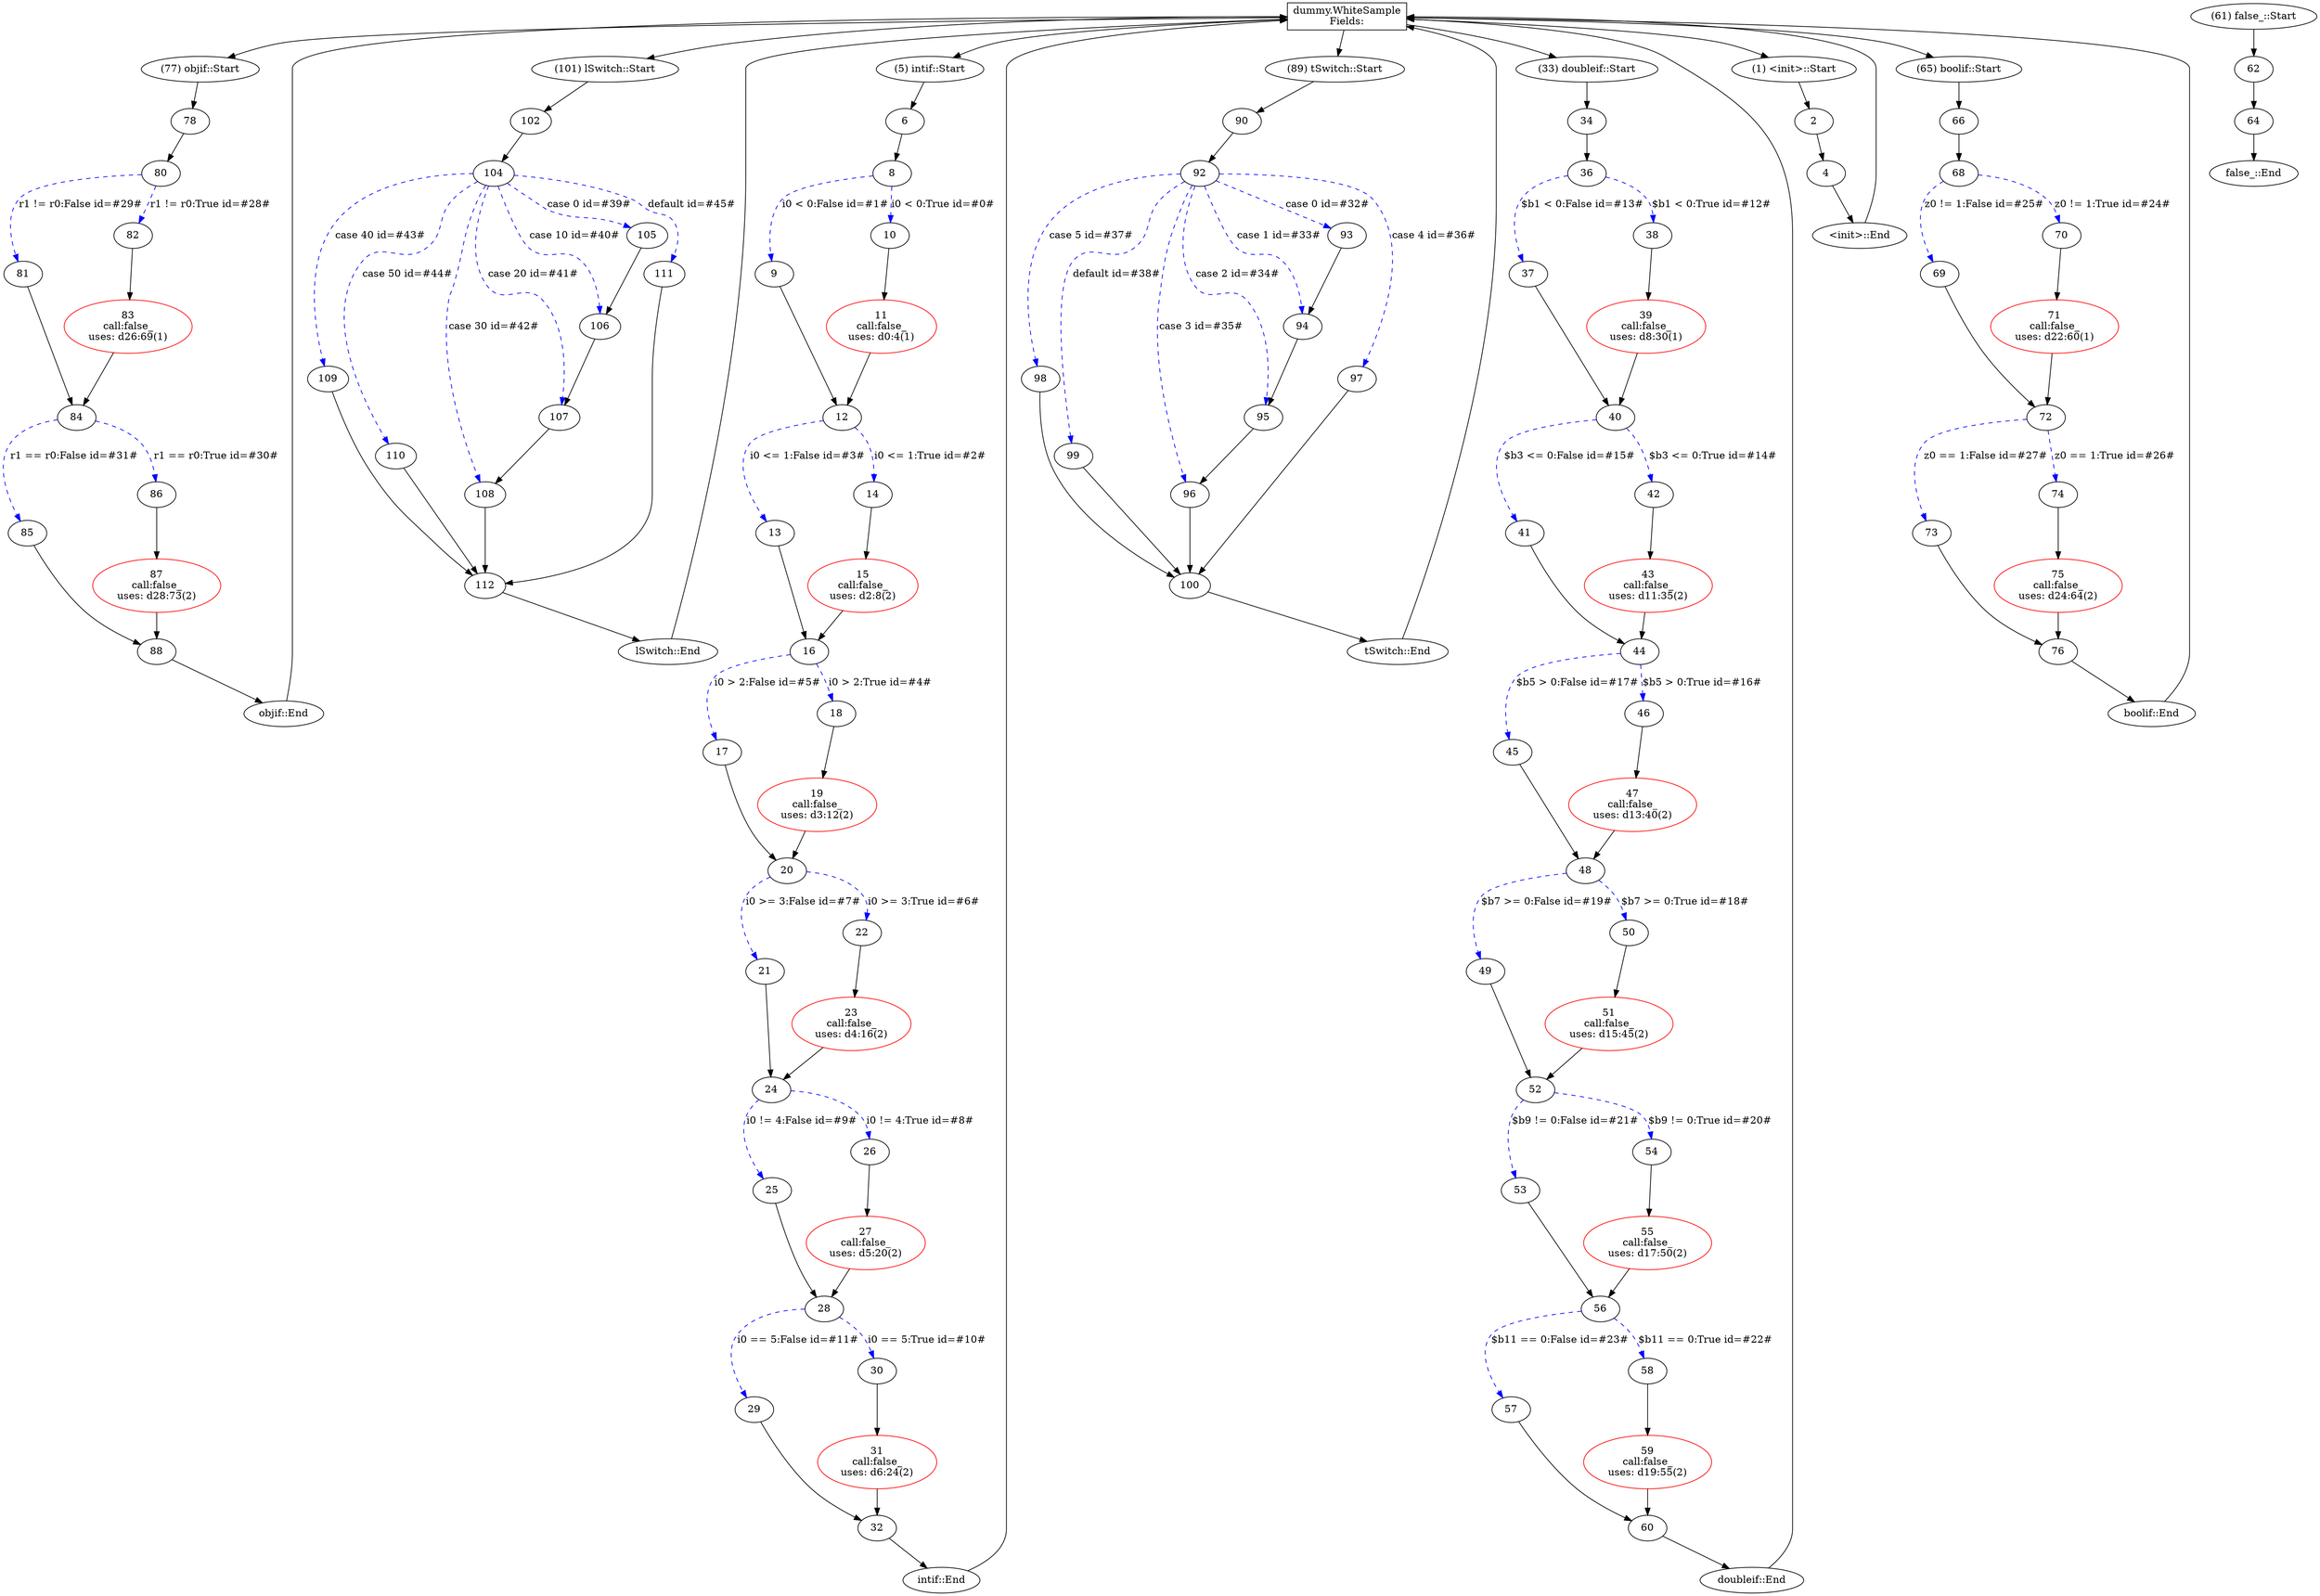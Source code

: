 digraph clazz {
  0 [shape=box,label="dummy.WhiteSample\nFields:"];
  0 -> 77;
  0 -> 101;
  0 -> 5;
  0 -> 89;
  0 -> 33;
  0 -> 1;
  0 -> 65;
  77 [label="(77) objif::Start"];
  77 -> 78;
  101 [label="(101) lSwitch::Start"];
  101 -> 102;
  5 [label="(5) intif::Start"];
  5 -> 6;
  89 [label="(89) tSwitch::Start"];
  89 -> 90;
  33 [label="(33) doubleif::Start"];
  33 -> 34;
  1 [label="(1) <init>::Start"];
  1 -> 2;
  65 [label="(65) boolif::Start"];
  65 -> 66;
  61 [label="(61) false_::Start"];
  61 -> 62;
  78 [label="78"];
  78 -> 80;
  102 [label="102"];
  102 -> 104;
  6 [label="6"];
  6 -> 8;
  90 [label="90"];
  90 -> 92;
  34 [label="34"];
  34 -> 36;
  2 [label="2"];
  2 -> 4;
  66 [label="66"];
  66 -> 68;
  62 [label="62"];
  62 -> 64;
  80 [label="80"];
  80 -> 82[style=dashed,color=blue,label="r1 != r0:True id=#28#"];
  80 -> 81[style=dashed,color=blue,label="r1 != r0:False id=#29#"];
  104 [label="104"];
  104 -> 109[style=dashed,color=blue,label="case 40 id=#43#"];
  104 -> 105[style=dashed,color=blue,label="case 0 id=#39#"];
  104 -> 110[style=dashed,color=blue,label="case 50 id=#44#"];
  104 -> 108[style=dashed,color=blue,label="case 30 id=#42#"];
  104 -> 111[style=dashed,color=blue,label="default id=#45#"];
  104 -> 107[style=dashed,color=blue,label="case 20 id=#41#"];
  104 -> 106[style=dashed,color=blue,label="case 10 id=#40#"];
  8 [label="8"];
  8 -> 9[style=dashed,color=blue,label="i0 < 0:False id=#1#"];
  8 -> 10[style=dashed,color=blue,label="i0 < 0:True id=#0#"];
  92 [label="92"];
  92 -> 95[style=dashed,color=blue,label="case 2 id=#34#"];
  92 -> 98[style=dashed,color=blue,label="case 5 id=#37#"];
  92 -> 93[style=dashed,color=blue,label="case 0 id=#32#"];
  92 -> 99[style=dashed,color=blue,label="default id=#38#"];
  92 -> 96[style=dashed,color=blue,label="case 3 id=#35#"];
  92 -> 94[style=dashed,color=blue,label="case 1 id=#33#"];
  92 -> 97[style=dashed,color=blue,label="case 4 id=#36#"];
  36 [label="36"];
  36 -> 37[style=dashed,color=blue,label="$b1 < 0:False id=#13#"];
  36 -> 38[style=dashed,color=blue,label="$b1 < 0:True id=#12#"];
  4 [label="4"];
  4 -> 3;
  68 [label="68"];
  68 -> 70[style=dashed,color=blue,label="z0 != 1:True id=#24#"];
  68 -> 69[style=dashed,color=blue,label="z0 != 1:False id=#25#"];
  64 [label="64"];
  64 -> 63;
  82 [label="82"];
  82 -> 83;
  81 [label="81"];
  81 -> 84;
  109 [label="109"];
  109 -> 112;
  105 [label="105"];
  105 -> 106;
  110 [label="110"];
  110 -> 112;
  108 [label="108"];
  108 -> 112;
  111 [label="111"];
  111 -> 112;
  107 [label="107"];
  107 -> 108;
  106 [label="106"];
  106 -> 107;
  9 [label="9"];
  9 -> 12;
  10 [label="10"];
  10 -> 11;
  95 [label="95"];
  95 -> 96;
  98 [label="98"];
  98 -> 100;
  93 [label="93"];
  93 -> 94;
  99 [label="99"];
  99 -> 100;
  96 [label="96"];
  96 -> 100;
  94 [label="94"];
  94 -> 95;
  97 [label="97"];
  97 -> 100;
  37 [label="37"];
  37 -> 40;
  38 [label="38"];
  38 -> 39;
  3 [label="<init>::End"];
  3 -> 0;
  70 [label="70"];
  70 -> 71;
  69 [label="69"];
  69 -> 72;
  63 [label="false_::End"];
  83 [label="83\ncall:false_\nuses: d26:69(1)",color=red];
  83 -> 84;
  84 [label="84"];
  84 -> 86[style=dashed,color=blue,label="r1 == r0:True id=#30#"];
  84 -> 85[style=dashed,color=blue,label="r1 == r0:False id=#31#"];
  112 [label="112"];
  112 -> 103;
  12 [label="12"];
  12 -> 13[style=dashed,color=blue,label="i0 <= 1:False id=#3#"];
  12 -> 14[style=dashed,color=blue,label="i0 <= 1:True id=#2#"];
  11 [label="11\ncall:false_\nuses: d0:4(1)",color=red];
  11 -> 12;
  100 [label="100"];
  100 -> 91;
  40 [label="40"];
  40 -> 42[style=dashed,color=blue,label="$b3 <= 0:True id=#14#"];
  40 -> 41[style=dashed,color=blue,label="$b3 <= 0:False id=#15#"];
  39 [label="39\ncall:false_\nuses: d8:30(1)",color=red];
  39 -> 40;
  71 [label="71\ncall:false_\nuses: d22:60(1)",color=red];
  71 -> 72;
  72 [label="72"];
  72 -> 74[style=dashed,color=blue,label="z0 == 1:True id=#26#"];
  72 -> 73[style=dashed,color=blue,label="z0 == 1:False id=#27#"];
  86 [label="86"];
  86 -> 87;
  85 [label="85"];
  85 -> 88;
  103 [label="lSwitch::End"];
  103 -> 0;
  13 [label="13"];
  13 -> 16;
  14 [label="14"];
  14 -> 15;
  91 [label="tSwitch::End"];
  91 -> 0;
  42 [label="42"];
  42 -> 43;
  41 [label="41"];
  41 -> 44;
  74 [label="74"];
  74 -> 75;
  73 [label="73"];
  73 -> 76;
  87 [label="87\ncall:false_\nuses: d28:73(2)",color=red];
  87 -> 88;
  88 [label="88"];
  88 -> 79;
  16 [label="16"];
  16 -> 17[style=dashed,color=blue,label="i0 > 2:False id=#5#"];
  16 -> 18[style=dashed,color=blue,label="i0 > 2:True id=#4#"];
  15 [label="15\ncall:false_\nuses: d2:8(2)",color=red];
  15 -> 16;
  43 [label="43\ncall:false_\nuses: d11:35(2)",color=red];
  43 -> 44;
  44 [label="44"];
  44 -> 46[style=dashed,color=blue,label="$b5 > 0:True id=#16#"];
  44 -> 45[style=dashed,color=blue,label="$b5 > 0:False id=#17#"];
  75 [label="75\ncall:false_\nuses: d24:64(2)",color=red];
  75 -> 76;
  76 [label="76"];
  76 -> 67;
  79 [label="objif::End"];
  79 -> 0;
  17 [label="17"];
  17 -> 20;
  18 [label="18"];
  18 -> 19;
  46 [label="46"];
  46 -> 47;
  45 [label="45"];
  45 -> 48;
  67 [label="boolif::End"];
  67 -> 0;
  20 [label="20"];
  20 -> 21[style=dashed,color=blue,label="i0 >= 3:False id=#7#"];
  20 -> 22[style=dashed,color=blue,label="i0 >= 3:True id=#6#"];
  19 [label="19\ncall:false_\nuses: d3:12(2)",color=red];
  19 -> 20;
  47 [label="47\ncall:false_\nuses: d13:40(2)",color=red];
  47 -> 48;
  48 [label="48"];
  48 -> 49[style=dashed,color=blue,label="$b7 >= 0:False id=#19#"];
  48 -> 50[style=dashed,color=blue,label="$b7 >= 0:True id=#18#"];
  21 [label="21"];
  21 -> 24;
  22 [label="22"];
  22 -> 23;
  49 [label="49"];
  49 -> 52;
  50 [label="50"];
  50 -> 51;
  24 [label="24"];
  24 -> 25[style=dashed,color=blue,label="i0 != 4:False id=#9#"];
  24 -> 26[style=dashed,color=blue,label="i0 != 4:True id=#8#"];
  23 [label="23\ncall:false_\nuses: d4:16(2)",color=red];
  23 -> 24;
  52 [label="52"];
  52 -> 54[style=dashed,color=blue,label="$b9 != 0:True id=#20#"];
  52 -> 53[style=dashed,color=blue,label="$b9 != 0:False id=#21#"];
  51 [label="51\ncall:false_\nuses: d15:45(2)",color=red];
  51 -> 52;
  25 [label="25"];
  25 -> 28;
  26 [label="26"];
  26 -> 27;
  54 [label="54"];
  54 -> 55;
  53 [label="53"];
  53 -> 56;
  28 [label="28"];
  28 -> 30[style=dashed,color=blue,label="i0 == 5:True id=#10#"];
  28 -> 29[style=dashed,color=blue,label="i0 == 5:False id=#11#"];
  27 [label="27\ncall:false_\nuses: d5:20(2)",color=red];
  27 -> 28;
  55 [label="55\ncall:false_\nuses: d17:50(2)",color=red];
  55 -> 56;
  56 [label="56"];
  56 -> 57[style=dashed,color=blue,label="$b11 == 0:False id=#23#"];
  56 -> 58[style=dashed,color=blue,label="$b11 == 0:True id=#22#"];
  30 [label="30"];
  30 -> 31;
  29 [label="29"];
  29 -> 32;
  57 [label="57"];
  57 -> 60;
  58 [label="58"];
  58 -> 59;
  31 [label="31\ncall:false_\nuses: d6:24(2)",color=red];
  31 -> 32;
  32 [label="32"];
  32 -> 7;
  60 [label="60"];
  60 -> 35;
  59 [label="59\ncall:false_\nuses: d19:55(2)",color=red];
  59 -> 60;
  7 [label="intif::End"];
  7 -> 0;
  35 [label="doubleif::End"];
  35 -> 0;
}


